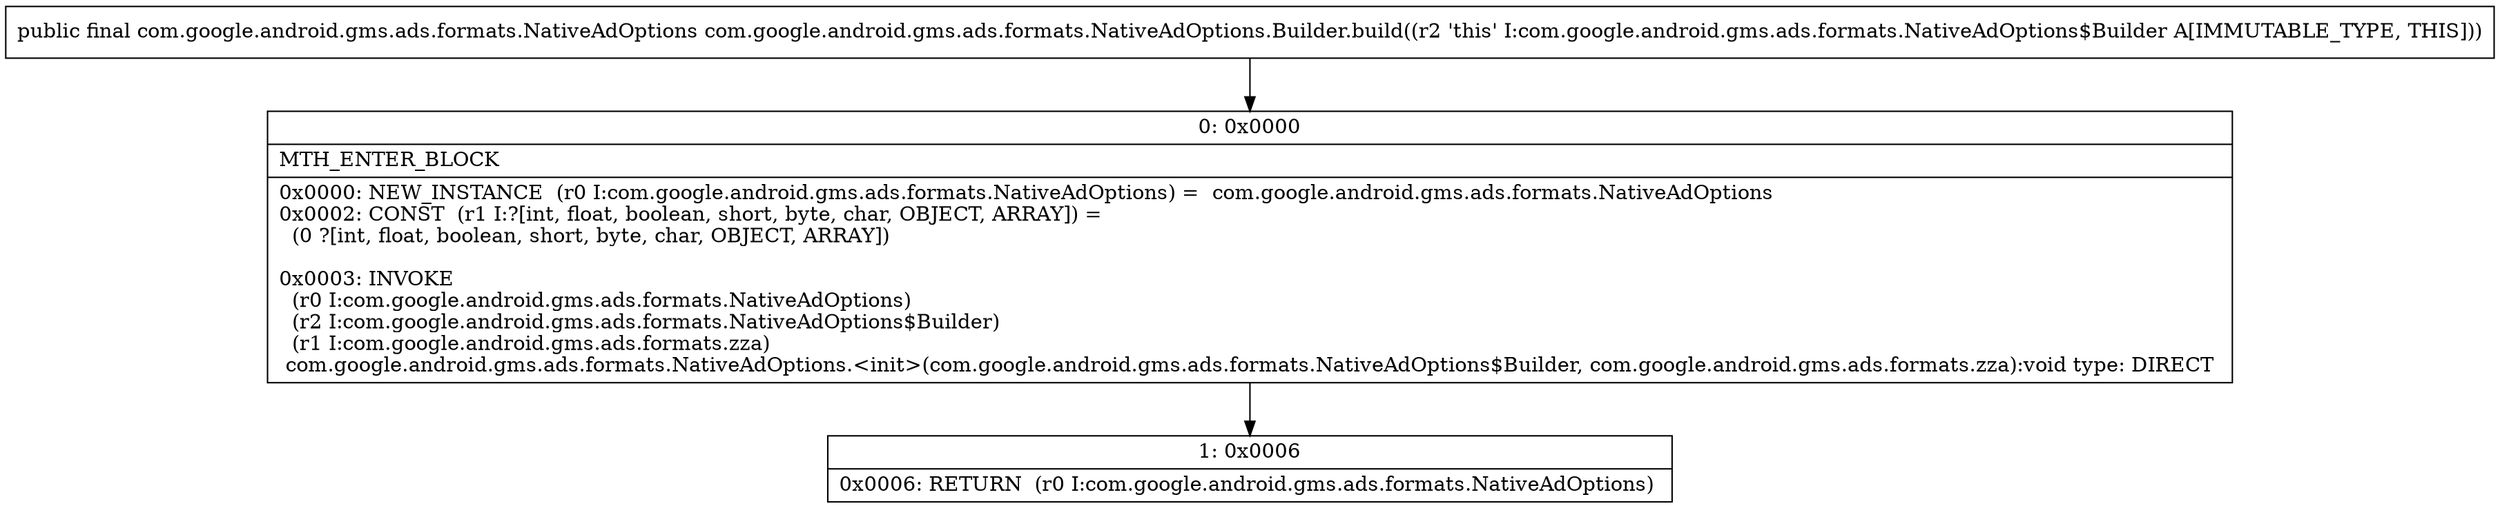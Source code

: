 digraph "CFG forcom.google.android.gms.ads.formats.NativeAdOptions.Builder.build()Lcom\/google\/android\/gms\/ads\/formats\/NativeAdOptions;" {
Node_0 [shape=record,label="{0\:\ 0x0000|MTH_ENTER_BLOCK\l|0x0000: NEW_INSTANCE  (r0 I:com.google.android.gms.ads.formats.NativeAdOptions) =  com.google.android.gms.ads.formats.NativeAdOptions \l0x0002: CONST  (r1 I:?[int, float, boolean, short, byte, char, OBJECT, ARRAY]) = \l  (0 ?[int, float, boolean, short, byte, char, OBJECT, ARRAY])\l \l0x0003: INVOKE  \l  (r0 I:com.google.android.gms.ads.formats.NativeAdOptions)\l  (r2 I:com.google.android.gms.ads.formats.NativeAdOptions$Builder)\l  (r1 I:com.google.android.gms.ads.formats.zza)\l com.google.android.gms.ads.formats.NativeAdOptions.\<init\>(com.google.android.gms.ads.formats.NativeAdOptions$Builder, com.google.android.gms.ads.formats.zza):void type: DIRECT \l}"];
Node_1 [shape=record,label="{1\:\ 0x0006|0x0006: RETURN  (r0 I:com.google.android.gms.ads.formats.NativeAdOptions) \l}"];
MethodNode[shape=record,label="{public final com.google.android.gms.ads.formats.NativeAdOptions com.google.android.gms.ads.formats.NativeAdOptions.Builder.build((r2 'this' I:com.google.android.gms.ads.formats.NativeAdOptions$Builder A[IMMUTABLE_TYPE, THIS])) }"];
MethodNode -> Node_0;
Node_0 -> Node_1;
}

